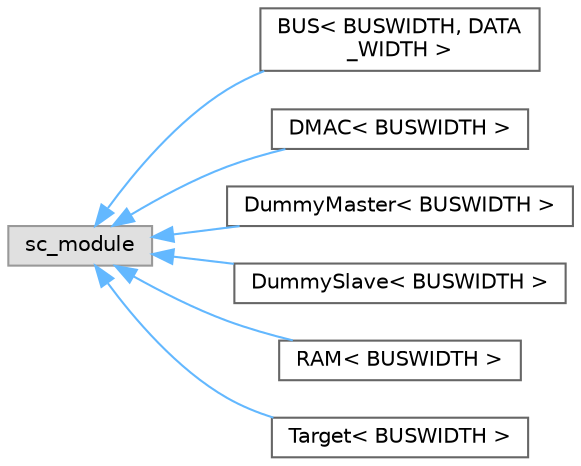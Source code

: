 digraph "Graphical Class Hierarchy"
{
 // LATEX_PDF_SIZE
  bgcolor="transparent";
  edge [fontname=Helvetica,fontsize=10,labelfontname=Helvetica,labelfontsize=10];
  node [fontname=Helvetica,fontsize=10,shape=box,height=0.2,width=0.4];
  rankdir="LR";
  Node0 [id="Node000000",label="sc_module",height=0.2,width=0.4,color="grey60", fillcolor="#E0E0E0", style="filled",tooltip=" "];
  Node0 -> Node1 [id="edge1_Node000000_Node000001",dir="back",color="steelblue1",style="solid",tooltip=" "];
  Node1 [id="Node000001",label="BUS\< BUSWIDTH, DATA\l_WIDTH \>",height=0.2,width=0.4,color="grey40", fillcolor="white", style="filled",URL="$class_b_u_s.html",tooltip=" "];
  Node0 -> Node2 [id="edge2_Node000000_Node000002",dir="back",color="steelblue1",style="solid",tooltip=" "];
  Node2 [id="Node000002",label="DMAC\< BUSWIDTH \>",height=0.2,width=0.4,color="grey40", fillcolor="white", style="filled",URL="$class_d_m_a_c.html",tooltip=" "];
  Node0 -> Node3 [id="edge3_Node000000_Node000003",dir="back",color="steelblue1",style="solid",tooltip=" "];
  Node3 [id="Node000003",label="DummyMaster\< BUSWIDTH \>",height=0.2,width=0.4,color="grey40", fillcolor="white", style="filled",URL="$class_dummy_master.html",tooltip=" "];
  Node0 -> Node4 [id="edge4_Node000000_Node000004",dir="back",color="steelblue1",style="solid",tooltip=" "];
  Node4 [id="Node000004",label="DummySlave\< BUSWIDTH \>",height=0.2,width=0.4,color="grey40", fillcolor="white", style="filled",URL="$class_dummy_slave.html",tooltip=" "];
  Node0 -> Node5 [id="edge5_Node000000_Node000005",dir="back",color="steelblue1",style="solid",tooltip=" "];
  Node5 [id="Node000005",label="RAM\< BUSWIDTH \>",height=0.2,width=0.4,color="grey40", fillcolor="white", style="filled",URL="$class_r_a_m.html",tooltip=" "];
  Node0 -> Node6 [id="edge6_Node000000_Node000006",dir="back",color="steelblue1",style="solid",tooltip=" "];
  Node6 [id="Node000006",label="Target\< BUSWIDTH \>",height=0.2,width=0.4,color="grey40", fillcolor="white", style="filled",URL="$class_target.html",tooltip=" "];
}
